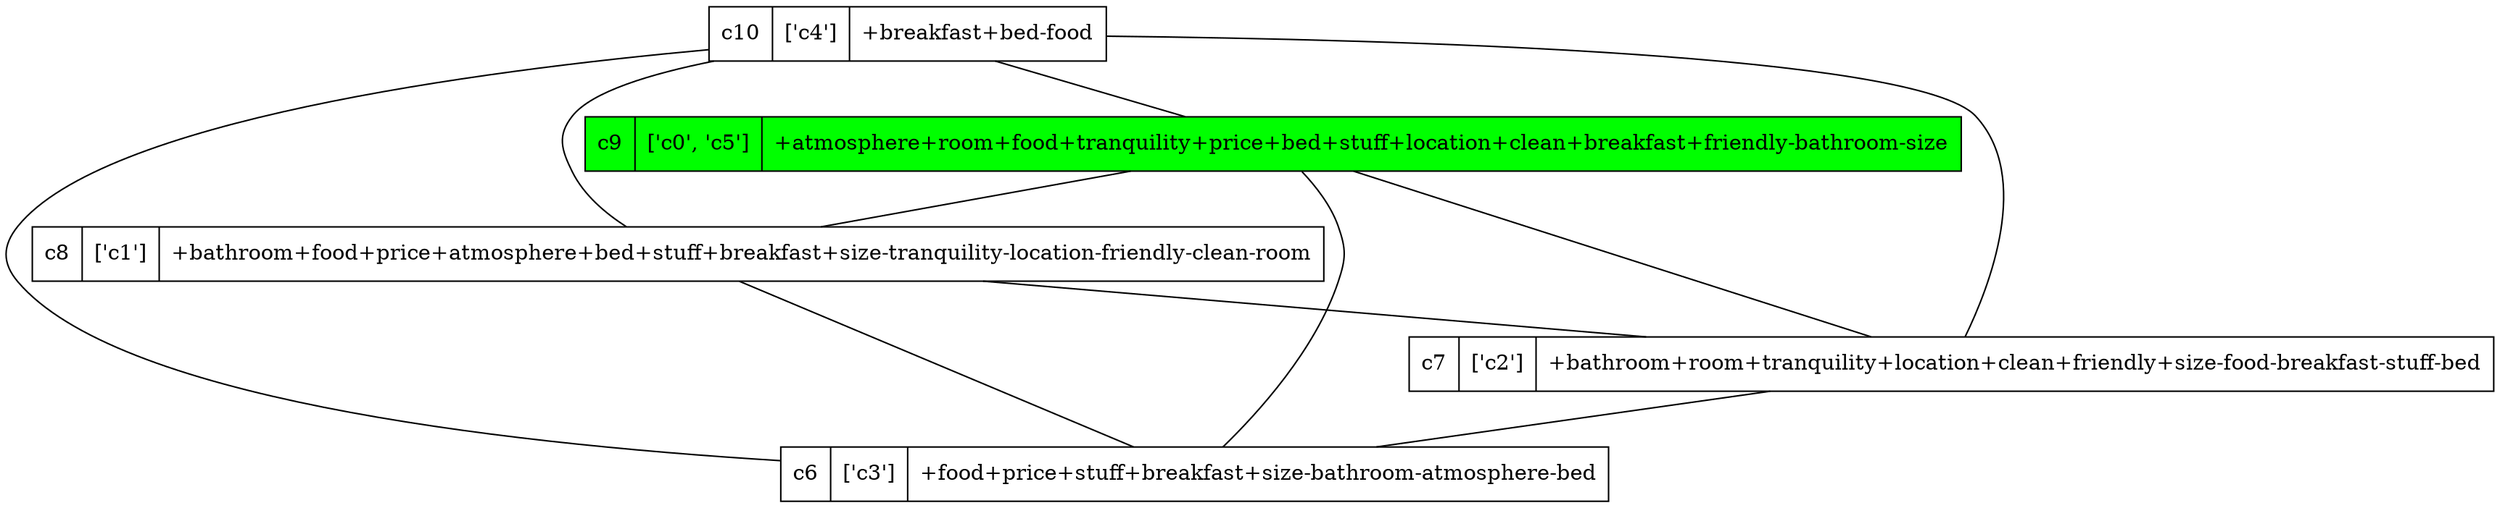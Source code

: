 strict digraph G {
c10 [shape=record, label="c10 | ['c4'] | +breakfast+bed-food"];
c9 [shape=record, label="c9 | ['c0', 'c5'] | +atmosphere+room+food+tranquility+price+bed+stuff+location+clean+breakfast+friendly-bathroom-size", style=filled, fillcolor=green];
c8 [shape=record, label="c8 | ['c1'] | +bathroom+food+price+atmosphere+bed+stuff+breakfast+size-tranquility-location-friendly-clean-room"];
c7 [shape=record, label="c7 | ['c2'] | +bathroom+room+tranquility+location+clean+friendly+size-food-breakfast-stuff-bed"];
c6 [shape=record, label="c6 | ['c3'] | +food+price+stuff+breakfast+size-bathroom-atmosphere-bed"];
c10 -> c9  [dir=none];
c10 -> c8  [dir=none];
c10 -> c7  [dir=none];
c10 -> c6  [dir=none];
c9 -> c8  [dir=none];
c9 -> c7  [dir=none];
c9 -> c6  [dir=none];
c8 -> c7  [dir=none];
c8 -> c6  [dir=none];
c7 -> c6  [dir=none];
}

